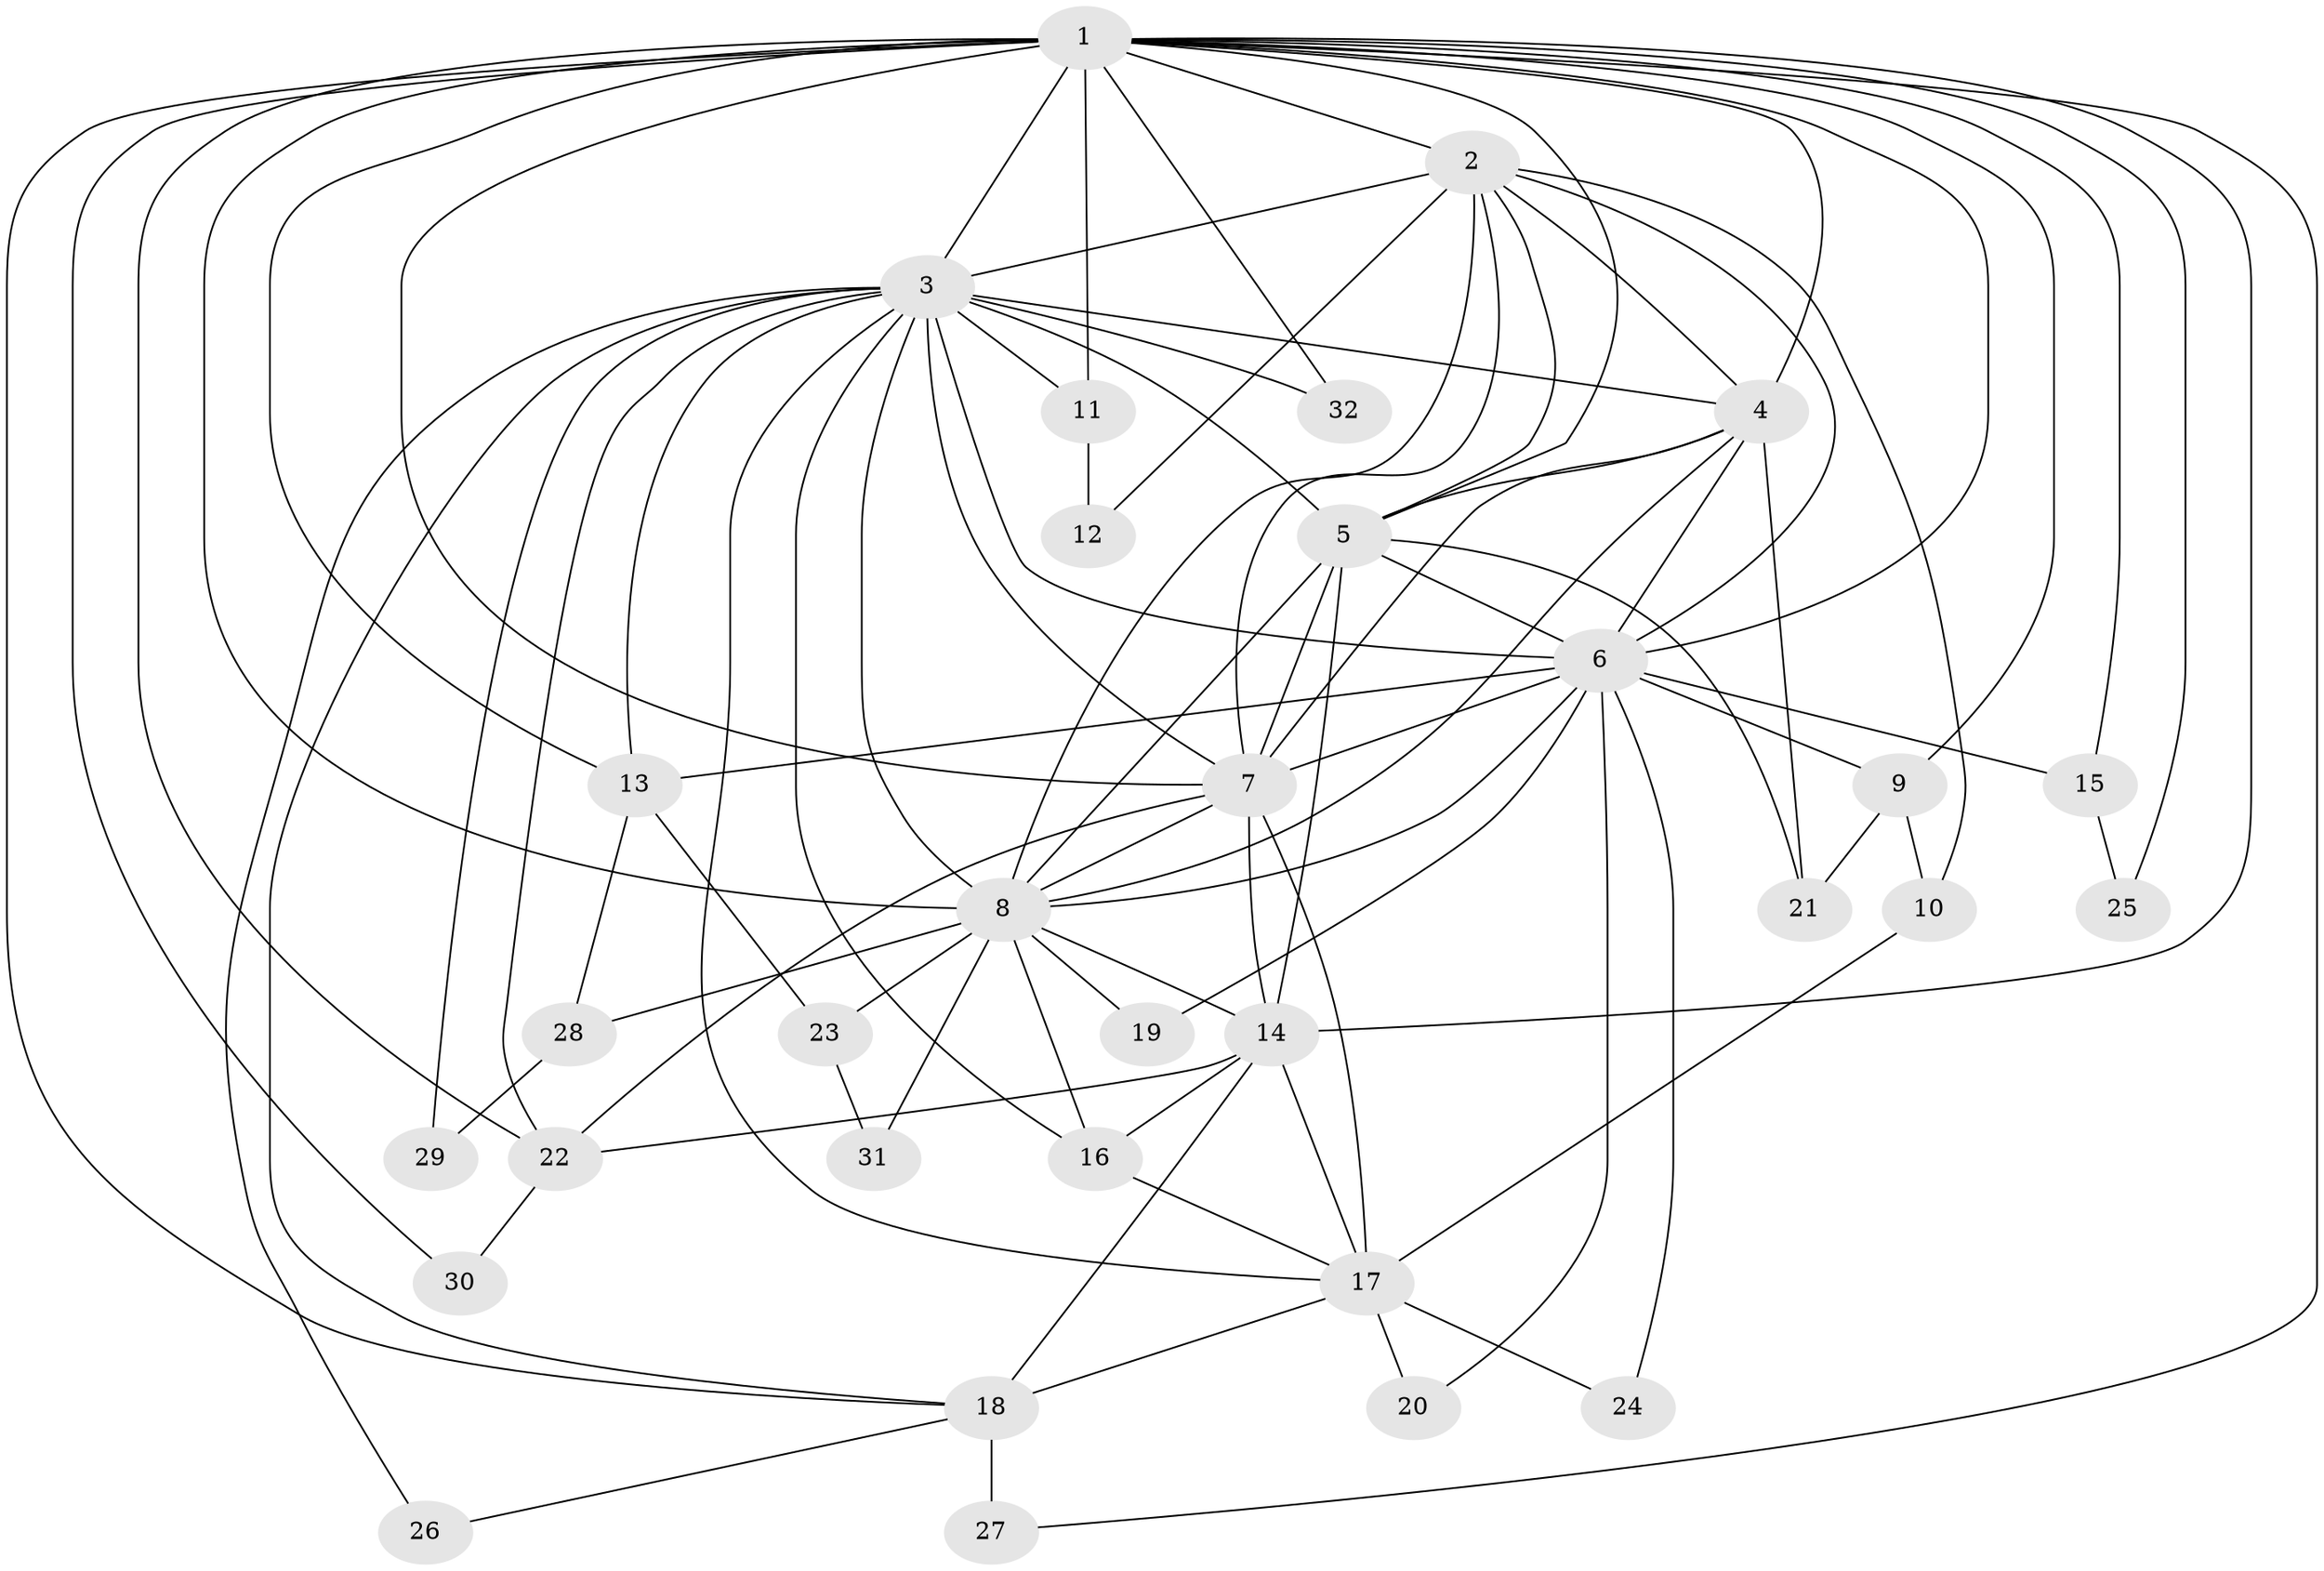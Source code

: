 // original degree distribution, {13: 0.031746031746031744, 12: 0.015873015873015872, 20: 0.031746031746031744, 15: 0.015873015873015872, 19: 0.015873015873015872, 21: 0.015873015873015872, 17: 0.015873015873015872, 16: 0.015873015873015872, 5: 0.031746031746031744, 3: 0.14285714285714285, 2: 0.5714285714285714, 4: 0.07936507936507936, 7: 0.015873015873015872}
// Generated by graph-tools (version 1.1) at 2025/34/03/09/25 02:34:50]
// undirected, 32 vertices, 88 edges
graph export_dot {
graph [start="1"]
  node [color=gray90,style=filled];
  1;
  2;
  3;
  4;
  5;
  6;
  7;
  8;
  9;
  10;
  11;
  12;
  13;
  14;
  15;
  16;
  17;
  18;
  19;
  20;
  21;
  22;
  23;
  24;
  25;
  26;
  27;
  28;
  29;
  30;
  31;
  32;
  1 -- 2 [weight=2.0];
  1 -- 3 [weight=4.0];
  1 -- 4 [weight=2.0];
  1 -- 5 [weight=2.0];
  1 -- 6 [weight=2.0];
  1 -- 7 [weight=2.0];
  1 -- 8 [weight=2.0];
  1 -- 9 [weight=1.0];
  1 -- 11 [weight=1.0];
  1 -- 13 [weight=2.0];
  1 -- 14 [weight=1.0];
  1 -- 15 [weight=1.0];
  1 -- 18 [weight=1.0];
  1 -- 22 [weight=1.0];
  1 -- 25 [weight=1.0];
  1 -- 27 [weight=1.0];
  1 -- 30 [weight=1.0];
  1 -- 32 [weight=1.0];
  2 -- 3 [weight=2.0];
  2 -- 4 [weight=1.0];
  2 -- 5 [weight=2.0];
  2 -- 6 [weight=1.0];
  2 -- 7 [weight=1.0];
  2 -- 8 [weight=1.0];
  2 -- 10 [weight=1.0];
  2 -- 12 [weight=1.0];
  3 -- 4 [weight=2.0];
  3 -- 5 [weight=2.0];
  3 -- 6 [weight=3.0];
  3 -- 7 [weight=3.0];
  3 -- 8 [weight=2.0];
  3 -- 11 [weight=1.0];
  3 -- 13 [weight=3.0];
  3 -- 16 [weight=1.0];
  3 -- 17 [weight=2.0];
  3 -- 18 [weight=1.0];
  3 -- 22 [weight=2.0];
  3 -- 26 [weight=1.0];
  3 -- 29 [weight=1.0];
  3 -- 32 [weight=1.0];
  4 -- 5 [weight=2.0];
  4 -- 6 [weight=1.0];
  4 -- 7 [weight=1.0];
  4 -- 8 [weight=1.0];
  4 -- 21 [weight=3.0];
  5 -- 6 [weight=1.0];
  5 -- 7 [weight=2.0];
  5 -- 8 [weight=1.0];
  5 -- 14 [weight=8.0];
  5 -- 21 [weight=1.0];
  6 -- 7 [weight=1.0];
  6 -- 8 [weight=2.0];
  6 -- 9 [weight=1.0];
  6 -- 13 [weight=1.0];
  6 -- 15 [weight=1.0];
  6 -- 19 [weight=1.0];
  6 -- 20 [weight=1.0];
  6 -- 24 [weight=1.0];
  7 -- 8 [weight=1.0];
  7 -- 14 [weight=1.0];
  7 -- 17 [weight=6.0];
  7 -- 22 [weight=1.0];
  8 -- 14 [weight=1.0];
  8 -- 16 [weight=1.0];
  8 -- 19 [weight=1.0];
  8 -- 23 [weight=1.0];
  8 -- 28 [weight=1.0];
  8 -- 31 [weight=1.0];
  9 -- 10 [weight=1.0];
  9 -- 21 [weight=2.0];
  10 -- 17 [weight=1.0];
  11 -- 12 [weight=1.0];
  13 -- 23 [weight=1.0];
  13 -- 28 [weight=1.0];
  14 -- 16 [weight=1.0];
  14 -- 17 [weight=3.0];
  14 -- 18 [weight=1.0];
  14 -- 22 [weight=1.0];
  15 -- 25 [weight=1.0];
  16 -- 17 [weight=1.0];
  17 -- 18 [weight=1.0];
  17 -- 20 [weight=1.0];
  17 -- 24 [weight=1.0];
  18 -- 26 [weight=1.0];
  18 -- 27 [weight=2.0];
  22 -- 30 [weight=1.0];
  23 -- 31 [weight=1.0];
  28 -- 29 [weight=1.0];
}

